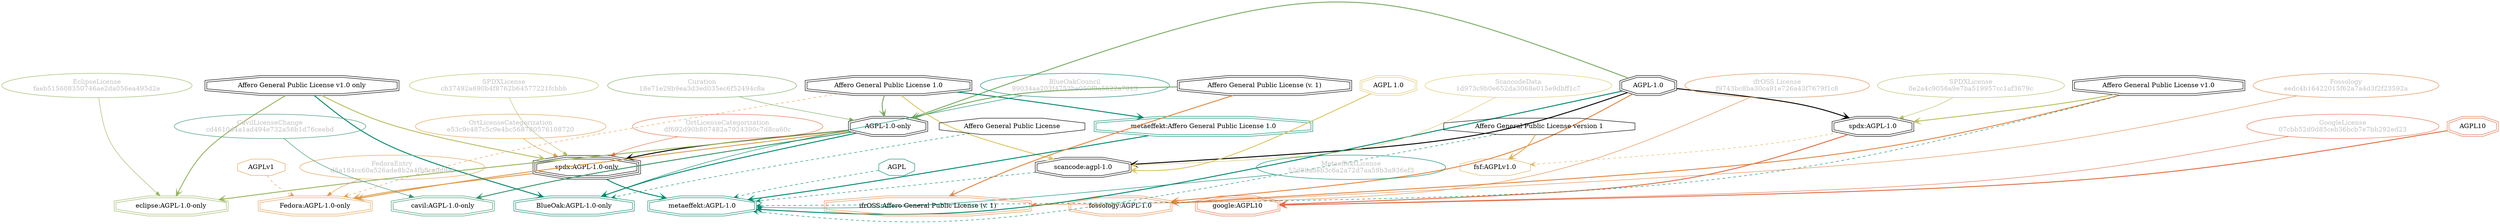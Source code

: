 strict digraph {
    node [shape=box];
    graph [splines=curved];
    67 [label="SPDXLicense\ncb37492a690b4f8762b64577221fcbbb"
       ,fontcolor=gray
       ,color="#b8bf62"
       ,fillcolor="beige;1"
       ,shape=ellipse];
    68 [label="spdx:AGPL-1.0-only"
       ,shape=tripleoctagon];
    69 [label="AGPL-1.0-only"
       ,shape=doubleoctagon];
    70 [label="Affero General Public License v1.0 only"
       ,shape=doubleoctagon];
    79 [label="SPDXLicense\n0e2a4c9056a9e7ba519957cc1af3679c"
       ,fontcolor=gray
       ,color="#b8bf62"
       ,fillcolor="beige;1"
       ,shape=ellipse];
    80 [label="spdx:AGPL-1.0"
       ,shape=doubleoctagon];
    81 [label="AGPL-1.0"
       ,shape=doubleoctagon];
    82 [label="Affero General Public License v1.0"
       ,shape=doubleoctagon];
    5369 [label="GoogleLicense\n07cbb52d0d85ceb36bcb7e7bb292ed23"
         ,fontcolor=gray
         ,color="#e06f45"
         ,fillcolor="beige;1"
         ,shape=ellipse];
    5370 [label="google:AGPL10"
         ,color="#e06f45"
         ,shape=doubleoctagon];
    5371 [label=AGPL10
         ,color="#e06f45"
         ,shape=doubleoctagon];
    5802 [label="FedoraEntry\nd5a184cc60a526ade8b2a4fb8ca0d9af"
         ,fontcolor=gray
         ,color="#e09d4b"
         ,fillcolor="beige;1"
         ,shape=ellipse];
    5803 [label="Fedora:AGPL-1.0-only"
         ,color="#e09d4b"
         ,shape=doubleoctagon];
    5804 [label="Affero General Public License 1.0"
         ,shape=doubleoctagon];
    5805 [label=AGPLv1
         ,color="#e09d4b"
         ,shape=octagon];
    9260 [label="BlueOakCouncil\n99034aa203f4753be050f9a5622a7013"
         ,fontcolor=gray
         ,color="#00876c"
         ,fillcolor="beige;1"
         ,shape=ellipse];
    9261 [label="BlueOak:AGPL-1.0-only"
         ,color="#00876c"
         ,shape=doubleoctagon];
    9262 [label="Affero General Public License"
         ,shape=octagon];
    10005 [label="fsf:AGPLv1.0"
          ,color="#deb256"
          ,shape=octagon];
    10007 [label="Affero General Public License version 1"
          ,shape=octagon];
    11460 [label="ScancodeData\n1d973c9b0e652da3068e015e9dbff1c7"
          ,fontcolor=gray
          ,color="#dac767"
          ,fillcolor="beige;1"
          ,shape=ellipse];
    11461 [label="scancode:agpl-1.0"
          ,shape=doubleoctagon];
    11462 [label="AGPL 1.0"
          ,color="#dac767"
          ,shape=doubleoctagon];
    25987 [label="Fossology\needc4b16422015f62a7a4d3f2f23592a"
          ,fontcolor=gray
          ,color="#e18745"
          ,fillcolor="beige;1"
          ,shape=ellipse];
    25988 [label="fossology:AGPL-1.0"
          ,color="#e18745"
          ,shape=doubleoctagon];
    28468 [label="OrtLicenseCategorization\ndf692d90b807482a7924390c7d8ca60c"
          ,fontcolor=gray
          ,color="#e06f45"
          ,fillcolor="beige;1"
          ,shape=ellipse];
    35337 [label="OrtLicenseCategorization\ne53c9c487c5c9e4bc568780576108720"
          ,fontcolor=gray
          ,color="#e09d4b"
          ,fillcolor="beige;1"
          ,shape=ellipse];
    36328 [label="CavilLicenseChange\ncd4610d4a1ad494e732a58b1d76ceebd"
          ,fontcolor=gray
          ,color="#379469"
          ,fillcolor="beige;1"
          ,shape=ellipse];
    36329 [label="cavil:AGPL-1.0-only"
          ,color="#379469"
          ,shape=doubleoctagon];
    38879 [label="MetaeffektLicense\n52d08adeb3c6a2a72d7aa59b3a936ef3"
          ,fontcolor=gray
          ,color="#00876c"
          ,fillcolor="beige;1"
          ,shape=ellipse];
    38880 [label="metaeffekt:AGPL-1.0"
          ,color="#00876c"
          ,shape=doubleoctagon];
    38881 [label="metaeffekt:Affero General Public License 1.0"
          ,color="#00876c"
          ,shape=doubleoctagon];
    38882 [label=AGPL
          ,color="#00876c"
          ,shape=octagon];
    54342 [label="EclipseLicense\nfaeb515608350746ae2da056ea495d2e"
          ,fontcolor=gray
          ,color="#98b561"
          ,fillcolor="beige;1"
          ,shape=ellipse];
    54343 [label="eclipse:AGPL-1.0-only"
          ,color="#98b561"
          ,shape=doubleoctagon];
    54752 [label="ifrOSS License\nf9743bc8ba30ca91e726a43f7679f1c8"
          ,fontcolor=gray
          ,color="#e18745"
          ,fillcolor="beige;1"
          ,shape=ellipse];
    54753 [label="ifrOSS:Affero General Public License (v. 1)"
          ,color="#e18745"
          ,shape=doubleoctagon];
    54754 [label="Affero General Public License (v. 1)"
          ,shape=doubleoctagon];
    55997 [label="Curation\n18e71e29b9ea3d3ed035ec6f52494c8a"
          ,fontcolor=gray
          ,color="#78ab63"
          ,fillcolor="beige;1"
          ,shape=ellipse];
    67 -> 68 [weight=0.5
             ,color="#b8bf62"];
    68 -> 5803 [style=bold
               ,arrowhead=vee
               ,weight=0.7
               ,color="#e09d4b"];
    68 -> 38880 [style=bold
                ,arrowhead=vee
                ,weight=0.7
                ,color="#00876c"];
    69 -> 68 [style=bold
             ,arrowhead=vee
             ,weight=0.7];
    69 -> 5803 [style=bold
               ,arrowhead=vee
               ,weight=0.7
               ,color="#e09d4b"];
    69 -> 9261 [style=bold
               ,arrowhead=vee
               ,weight=0.7
               ,color="#00876c"];
    69 -> 36329 [style=bold
                ,arrowhead=vee
                ,weight=0.7
                ,color="#379469"];
    69 -> 36329 [style=bold
                ,arrowhead=vee
                ,weight=0.7
                ,color="#379469"];
    69 -> 54343 [style=bold
                ,arrowhead=vee
                ,weight=0.7
                ,color="#98b561"];
    70 -> 68 [style=bold
             ,arrowhead=vee
             ,weight=0.7
             ,color="#b8bf62"];
    70 -> 9261 [style=bold
               ,arrowhead=vee
               ,weight=0.7
               ,color="#00876c"];
    70 -> 54343 [style=bold
                ,arrowhead=vee
                ,weight=0.7
                ,color="#98b561"];
    79 -> 80 [weight=0.5
             ,color="#b8bf62"];
    80 -> 5370 [style=bold
               ,arrowhead=vee
               ,weight=0.7
               ,color="#e06f45"];
    80 -> 10005 [style=dashed
                ,arrowhead=vee
                ,weight=0.5
                ,color="#deb256"];
    81 -> 69 [style=bold
             ,arrowhead=vee
             ,weight=0.7
             ,color="#78ab63"];
    81 -> 80 [style=bold
             ,arrowhead=vee
             ,weight=0.7];
    81 -> 11461 [style=bold
                ,arrowhead=vee
                ,weight=0.7];
    81 -> 25988 [style=bold
                ,arrowhead=vee
                ,weight=0.7
                ,color="#e18745"];
    81 -> 38880 [style=bold
                ,arrowhead=vee
                ,weight=0.7
                ,color="#00876c"];
    81 -> 38880 [style=bold
                ,arrowhead=vee
                ,weight=0.7
                ,color="#00876c"];
    82 -> 80 [style=bold
             ,arrowhead=vee
             ,weight=0.7
             ,color="#b8bf62"];
    82 -> 25988 [style=bold
                ,arrowhead=vee
                ,weight=0.7
                ,color="#e18745"];
    82 -> 38880 [style=dashed
                ,arrowhead=vee
                ,weight=0.5
                ,color="#00876c"];
    5369 -> 5370 [weight=0.5
                 ,color="#e06f45"];
    5371 -> 5370 [style=bold
                 ,arrowhead=vee
                 ,weight=0.7
                 ,color="#e06f45"];
    5802 -> 5803 [weight=0.5
                 ,color="#e09d4b"];
    5804 -> 69 [style=bold
               ,arrowhead=vee
               ,weight=0.7
               ,color="#78ab63"];
    5804 -> 5803 [style=dashed
                 ,arrowhead=vee
                 ,weight=0.5
                 ,color="#e09d4b"];
    5804 -> 11461 [style=bold
                  ,arrowhead=vee
                  ,weight=0.7
                  ,color="#dac767"];
    5804 -> 38881 [style=bold
                  ,arrowhead=vee
                  ,weight=0.7
                  ,color="#00876c"];
    5805 -> 5803 [style=dashed
                 ,arrowhead=vee
                 ,weight=0.5
                 ,color="#e09d4b"];
    9260 -> 9261 [weight=0.5
                 ,color="#00876c"];
    9262 -> 9261 [style=dashed
                 ,arrowhead=vee
                 ,weight=0.5
                 ,color="#00876c"];
    10007 -> 10005 [style=bold
                   ,arrowhead=vee
                   ,weight=0.7
                   ,color="#deb256"];
    10007 -> 38880 [style=dashed
                   ,arrowhead=vee
                   ,weight=0.5
                   ,color="#00876c"];
    11460 -> 11461 [weight=0.5
                   ,color="#dac767"];
    11461 -> 38880 [style=dashed
                   ,arrowhead=vee
                   ,weight=0.5
                   ,color="#00876c"];
    11462 -> 11461 [style=bold
                   ,arrowhead=vee
                   ,weight=0.7
                   ,color="#dac767"];
    25987 -> 25988 [weight=0.5
                   ,color="#e18745"];
    28468 -> 68 [weight=0.5
                ,color="#e06f45"];
    35337 -> 68 [weight=0.5
                ,color="#e09d4b"];
    36328 -> 36329 [weight=0.5
                   ,color="#379469"];
    38879 -> 38880 [weight=0.5
                   ,color="#00876c"];
    38881 -> 38880 [style=bold
                   ,arrowhead=vee
                   ,weight=0.7
                   ,color="#00876c"];
    38882 -> 38880 [style=dashed
                   ,arrowhead=vee
                   ,weight=0.5
                   ,color="#00876c"];
    54342 -> 54343 [weight=0.5
                   ,color="#98b561"];
    54752 -> 54753 [weight=0.5
                   ,color="#e18745"];
    54754 -> 69 [style=bold
                ,arrowhead=vee
                ,weight=0.7
                ,color="#78ab63"];
    54754 -> 54753 [style=bold
                   ,arrowhead=vee
                   ,weight=0.7
                   ,color="#e18745"];
    54754 -> 54753 [style=bold
                   ,arrowhead=vee
                   ,weight=0.7
                   ,color="#e18745"];
    55997 -> 69 [weight=0.5
                ,color="#78ab63"];
}
